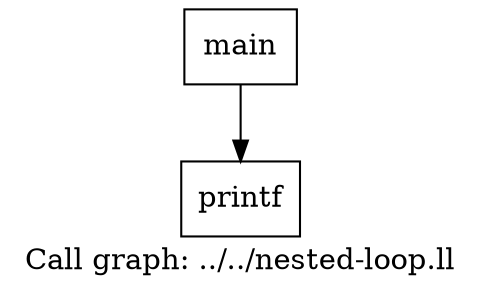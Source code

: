 digraph "Call graph: ../../nested-loop.ll" {
	label="Call graph: ../../nested-loop.ll";

	Node0x5578308c7700 [shape=record,label="{main}"];
	Node0x5578308c7700 -> Node0x5578308f37c0;
	Node0x5578308f37c0 [shape=record,label="{printf}"];
}
